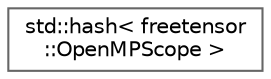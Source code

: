 digraph "Graphical Class Hierarchy"
{
 // LATEX_PDF_SIZE
  bgcolor="transparent";
  edge [fontname=Helvetica,fontsize=10,labelfontname=Helvetica,labelfontsize=10];
  node [fontname=Helvetica,fontsize=10,shape=box,height=0.2,width=0.4];
  rankdir="LR";
  Node0 [label="std::hash\< freetensor\l::OpenMPScope \>",height=0.2,width=0.4,color="grey40", fillcolor="white", style="filled",URL="$structstd_1_1hash_3_01freetensor_1_1OpenMPScope_01_4.html",tooltip=" "];
}
